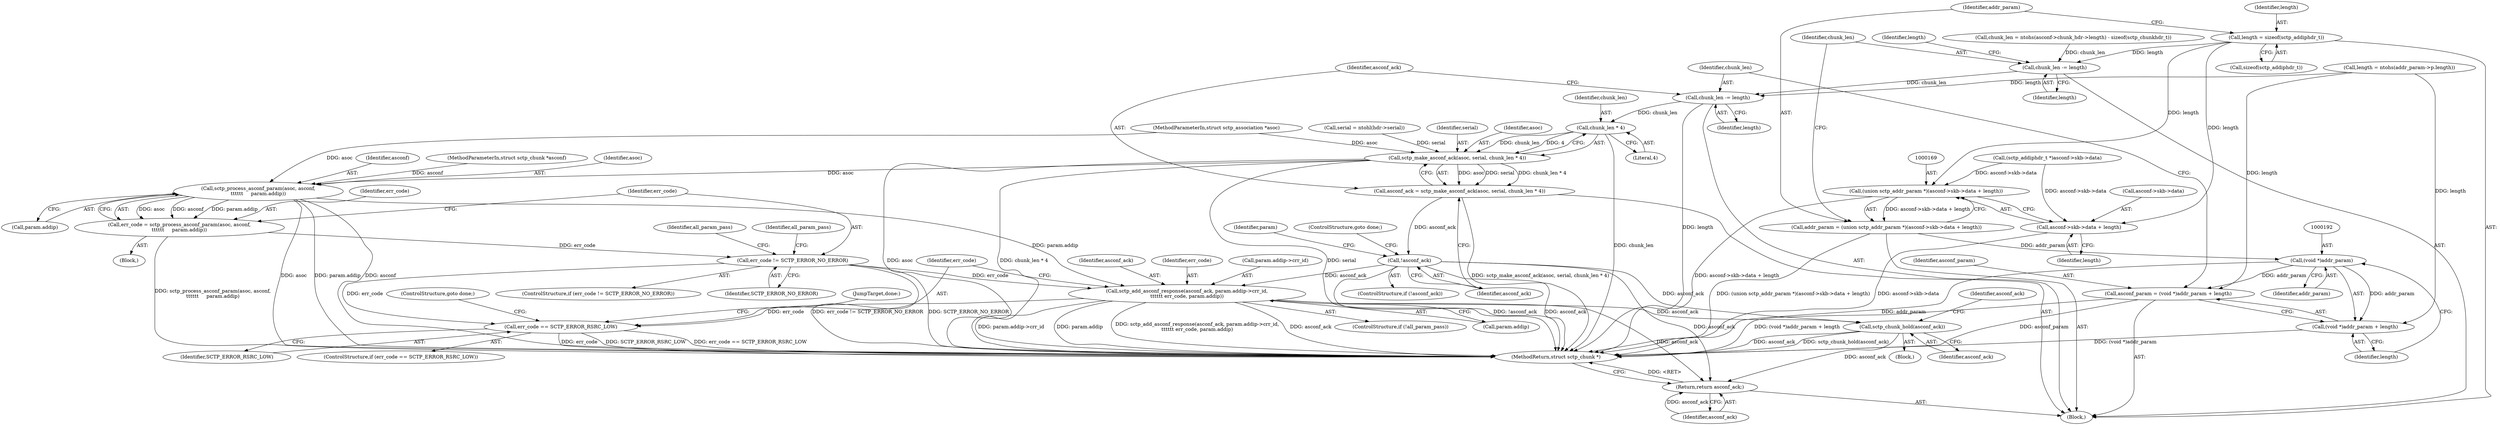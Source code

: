 digraph "0_linux_9de7922bc709eee2f609cd01d98aaedc4cf5ea74@API" {
"1000162" [label="(Call,length = sizeof(sctp_addiphdr_t))"];
"1000168" [label="(Call,(union sctp_addr_param *)(asconf->skb->data + length))"];
"1000166" [label="(Call,addr_param = (union sctp_addr_param *)(asconf->skb->data + length))"];
"1000191" [label="(Call,(void *)addr_param)"];
"1000188" [label="(Call,asconf_param = (void *)addr_param + length)"];
"1000190" [label="(Call,(void *)addr_param + length)"];
"1000170" [label="(Call,asconf->skb->data + length)"];
"1000177" [label="(Call,chunk_len -= length)"];
"1000195" [label="(Call,chunk_len -= length)"];
"1000203" [label="(Call,chunk_len * 4)"];
"1000200" [label="(Call,sctp_make_asconf_ack(asoc, serial, chunk_len * 4))"];
"1000198" [label="(Call,asconf_ack = sctp_make_asconf_ack(asoc, serial, chunk_len * 4))"];
"1000207" [label="(Call,!asconf_ack)"];
"1000246" [label="(Call,sctp_add_asconf_response(asconf_ack, param.addip->crr_id,\n\t\t\t\t\t\t err_code, param.addip))"];
"1000258" [label="(Call,err_code == SCTP_ERROR_RSRC_LOW)"];
"1000272" [label="(Call,sctp_chunk_hold(asconf_ack))"];
"1000283" [label="(Return,return asconf_ack;)"];
"1000230" [label="(Call,sctp_process_asconf_param(asoc, asconf,\n\t\t\t\t\t\t     param.addip))"];
"1000228" [label="(Call,err_code = sctp_process_asconf_param(asoc, asconf,\n\t\t\t\t\t\t     param.addip))"];
"1000237" [label="(Call,err_code != SCTP_ERROR_NO_ERROR)"];
"1000109" [label="(MethodParameterIn,struct sctp_association *asoc)"];
"1000236" [label="(ControlStructure,if (err_code != SCTP_ERROR_NO_ERROR))"];
"1000180" [label="(Call,length = ntohs(addr_param->p.length))"];
"1000230" [label="(Call,sctp_process_asconf_param(asoc, asconf,\n\t\t\t\t\t\t     param.addip))"];
"1000162" [label="(Call,length = sizeof(sctp_addiphdr_t))"];
"1000208" [label="(Identifier,asconf_ack)"];
"1000181" [label="(Identifier,length)"];
"1000205" [label="(Literal,4)"];
"1000176" [label="(Identifier,length)"];
"1000206" [label="(ControlStructure,if (!asconf_ack))"];
"1000136" [label="(Call,chunk_len = ntohs(asconf->chunk_hdr->length) - sizeof(sctp_chunkhdr_t))"];
"1000191" [label="(Call,(void *)addr_param)"];
"1000166" [label="(Call,addr_param = (union sctp_addr_param *)(asconf->skb->data + length))"];
"1000216" [label="(Identifier,param)"];
"1000177" [label="(Call,chunk_len -= length)"];
"1000247" [label="(Identifier,asconf_ack)"];
"1000233" [label="(Call,param.addip)"];
"1000194" [label="(Identifier,length)"];
"1000246" [label="(Call,sctp_add_asconf_response(asconf_ack, param.addip->crr_id,\n\t\t\t\t\t\t err_code, param.addip))"];
"1000254" [label="(Call,param.addip)"];
"1000285" [label="(MethodReturn,struct sctp_chunk *)"];
"1000253" [label="(Identifier,err_code)"];
"1000110" [label="(MethodParameterIn,struct sctp_chunk *asconf)"];
"1000190" [label="(Call,(void *)addr_param + length)"];
"1000228" [label="(Call,err_code = sctp_process_asconf_param(asoc, asconf,\n\t\t\t\t\t\t     param.addip))"];
"1000241" [label="(Identifier,all_param_pass)"];
"1000260" [label="(Identifier,SCTP_ERROR_RSRC_LOW)"];
"1000248" [label="(Call,param.addip->crr_id)"];
"1000271" [label="(Block,)"];
"1000258" [label="(Call,err_code == SCTP_ERROR_RSRC_LOW)"];
"1000111" [label="(Block,)"];
"1000231" [label="(Identifier,asoc)"];
"1000210" [label="(Block,)"];
"1000204" [label="(Identifier,chunk_len)"];
"1000203" [label="(Call,chunk_len * 4)"];
"1000245" [label="(Identifier,all_param_pass)"];
"1000273" [label="(Identifier,asconf_ack)"];
"1000243" [label="(ControlStructure,if (!all_param_pass))"];
"1000171" [label="(Call,asconf->skb->data)"];
"1000193" [label="(Identifier,addr_param)"];
"1000284" [label="(Identifier,asconf_ack)"];
"1000156" [label="(Call,serial = ntohl(hdr->serial))"];
"1000257" [label="(ControlStructure,if (err_code == SCTP_ERROR_RSRC_LOW))"];
"1000200" [label="(Call,sctp_make_asconf_ack(asoc, serial, chunk_len * 4))"];
"1000229" [label="(Identifier,err_code)"];
"1000197" [label="(Identifier,length)"];
"1000209" [label="(ControlStructure,goto done;)"];
"1000189" [label="(Identifier,asconf_param)"];
"1000207" [label="(Call,!asconf_ack)"];
"1000167" [label="(Identifier,addr_param)"];
"1000179" [label="(Identifier,length)"];
"1000198" [label="(Call,asconf_ack = sctp_make_asconf_ack(asoc, serial, chunk_len * 4))"];
"1000195" [label="(Call,chunk_len -= length)"];
"1000262" [label="(JumpTarget,done:)"];
"1000277" [label="(Identifier,asconf_ack)"];
"1000239" [label="(Identifier,SCTP_ERROR_NO_ERROR)"];
"1000272" [label="(Call,sctp_chunk_hold(asconf_ack))"];
"1000238" [label="(Identifier,err_code)"];
"1000170" [label="(Call,asconf->skb->data + length)"];
"1000178" [label="(Identifier,chunk_len)"];
"1000199" [label="(Identifier,asconf_ack)"];
"1000149" [label="(Call,(sctp_addiphdr_t *)asconf->skb->data)"];
"1000196" [label="(Identifier,chunk_len)"];
"1000232" [label="(Identifier,asconf)"];
"1000283" [label="(Return,return asconf_ack;)"];
"1000237" [label="(Call,err_code != SCTP_ERROR_NO_ERROR)"];
"1000168" [label="(Call,(union sctp_addr_param *)(asconf->skb->data + length))"];
"1000202" [label="(Identifier,serial)"];
"1000259" [label="(Identifier,err_code)"];
"1000188" [label="(Call,asconf_param = (void *)addr_param + length)"];
"1000201" [label="(Identifier,asoc)"];
"1000163" [label="(Identifier,length)"];
"1000164" [label="(Call,sizeof(sctp_addiphdr_t))"];
"1000261" [label="(ControlStructure,goto done;)"];
"1000162" -> "1000111"  [label="AST: "];
"1000162" -> "1000164"  [label="CFG: "];
"1000163" -> "1000162"  [label="AST: "];
"1000164" -> "1000162"  [label="AST: "];
"1000167" -> "1000162"  [label="CFG: "];
"1000162" -> "1000168"  [label="DDG: length"];
"1000162" -> "1000170"  [label="DDG: length"];
"1000162" -> "1000177"  [label="DDG: length"];
"1000168" -> "1000166"  [label="AST: "];
"1000168" -> "1000170"  [label="CFG: "];
"1000169" -> "1000168"  [label="AST: "];
"1000170" -> "1000168"  [label="AST: "];
"1000166" -> "1000168"  [label="CFG: "];
"1000168" -> "1000285"  [label="DDG: asconf->skb->data + length"];
"1000168" -> "1000166"  [label="DDG: asconf->skb->data + length"];
"1000149" -> "1000168"  [label="DDG: asconf->skb->data"];
"1000166" -> "1000111"  [label="AST: "];
"1000167" -> "1000166"  [label="AST: "];
"1000178" -> "1000166"  [label="CFG: "];
"1000166" -> "1000285"  [label="DDG: (union sctp_addr_param *)(asconf->skb->data + length)"];
"1000166" -> "1000191"  [label="DDG: addr_param"];
"1000191" -> "1000190"  [label="AST: "];
"1000191" -> "1000193"  [label="CFG: "];
"1000192" -> "1000191"  [label="AST: "];
"1000193" -> "1000191"  [label="AST: "];
"1000194" -> "1000191"  [label="CFG: "];
"1000191" -> "1000285"  [label="DDG: addr_param"];
"1000191" -> "1000188"  [label="DDG: addr_param"];
"1000191" -> "1000190"  [label="DDG: addr_param"];
"1000188" -> "1000111"  [label="AST: "];
"1000188" -> "1000190"  [label="CFG: "];
"1000189" -> "1000188"  [label="AST: "];
"1000190" -> "1000188"  [label="AST: "];
"1000196" -> "1000188"  [label="CFG: "];
"1000188" -> "1000285"  [label="DDG: (void *)addr_param + length"];
"1000188" -> "1000285"  [label="DDG: asconf_param"];
"1000180" -> "1000188"  [label="DDG: length"];
"1000190" -> "1000194"  [label="CFG: "];
"1000194" -> "1000190"  [label="AST: "];
"1000190" -> "1000285"  [label="DDG: (void *)addr_param"];
"1000180" -> "1000190"  [label="DDG: length"];
"1000170" -> "1000176"  [label="CFG: "];
"1000171" -> "1000170"  [label="AST: "];
"1000176" -> "1000170"  [label="AST: "];
"1000170" -> "1000285"  [label="DDG: asconf->skb->data"];
"1000149" -> "1000170"  [label="DDG: asconf->skb->data"];
"1000177" -> "1000111"  [label="AST: "];
"1000177" -> "1000179"  [label="CFG: "];
"1000178" -> "1000177"  [label="AST: "];
"1000179" -> "1000177"  [label="AST: "];
"1000181" -> "1000177"  [label="CFG: "];
"1000136" -> "1000177"  [label="DDG: chunk_len"];
"1000177" -> "1000195"  [label="DDG: chunk_len"];
"1000195" -> "1000111"  [label="AST: "];
"1000195" -> "1000197"  [label="CFG: "];
"1000196" -> "1000195"  [label="AST: "];
"1000197" -> "1000195"  [label="AST: "];
"1000199" -> "1000195"  [label="CFG: "];
"1000195" -> "1000285"  [label="DDG: length"];
"1000180" -> "1000195"  [label="DDG: length"];
"1000195" -> "1000203"  [label="DDG: chunk_len"];
"1000203" -> "1000200"  [label="AST: "];
"1000203" -> "1000205"  [label="CFG: "];
"1000204" -> "1000203"  [label="AST: "];
"1000205" -> "1000203"  [label="AST: "];
"1000200" -> "1000203"  [label="CFG: "];
"1000203" -> "1000285"  [label="DDG: chunk_len"];
"1000203" -> "1000200"  [label="DDG: chunk_len"];
"1000203" -> "1000200"  [label="DDG: 4"];
"1000200" -> "1000198"  [label="AST: "];
"1000201" -> "1000200"  [label="AST: "];
"1000202" -> "1000200"  [label="AST: "];
"1000198" -> "1000200"  [label="CFG: "];
"1000200" -> "1000285"  [label="DDG: asoc"];
"1000200" -> "1000285"  [label="DDG: chunk_len * 4"];
"1000200" -> "1000285"  [label="DDG: serial"];
"1000200" -> "1000198"  [label="DDG: asoc"];
"1000200" -> "1000198"  [label="DDG: serial"];
"1000200" -> "1000198"  [label="DDG: chunk_len * 4"];
"1000109" -> "1000200"  [label="DDG: asoc"];
"1000156" -> "1000200"  [label="DDG: serial"];
"1000200" -> "1000230"  [label="DDG: asoc"];
"1000198" -> "1000111"  [label="AST: "];
"1000199" -> "1000198"  [label="AST: "];
"1000208" -> "1000198"  [label="CFG: "];
"1000198" -> "1000285"  [label="DDG: sctp_make_asconf_ack(asoc, serial, chunk_len * 4)"];
"1000198" -> "1000207"  [label="DDG: asconf_ack"];
"1000207" -> "1000206"  [label="AST: "];
"1000207" -> "1000208"  [label="CFG: "];
"1000208" -> "1000207"  [label="AST: "];
"1000209" -> "1000207"  [label="CFG: "];
"1000216" -> "1000207"  [label="CFG: "];
"1000207" -> "1000285"  [label="DDG: !asconf_ack"];
"1000207" -> "1000285"  [label="DDG: asconf_ack"];
"1000207" -> "1000246"  [label="DDG: asconf_ack"];
"1000207" -> "1000272"  [label="DDG: asconf_ack"];
"1000207" -> "1000283"  [label="DDG: asconf_ack"];
"1000246" -> "1000243"  [label="AST: "];
"1000246" -> "1000254"  [label="CFG: "];
"1000247" -> "1000246"  [label="AST: "];
"1000248" -> "1000246"  [label="AST: "];
"1000253" -> "1000246"  [label="AST: "];
"1000254" -> "1000246"  [label="AST: "];
"1000259" -> "1000246"  [label="CFG: "];
"1000246" -> "1000285"  [label="DDG: param.addip->crr_id"];
"1000246" -> "1000285"  [label="DDG: param.addip"];
"1000246" -> "1000285"  [label="DDG: sctp_add_asconf_response(asconf_ack, param.addip->crr_id,\n\t\t\t\t\t\t err_code, param.addip)"];
"1000246" -> "1000285"  [label="DDG: asconf_ack"];
"1000237" -> "1000246"  [label="DDG: err_code"];
"1000230" -> "1000246"  [label="DDG: param.addip"];
"1000246" -> "1000258"  [label="DDG: err_code"];
"1000246" -> "1000272"  [label="DDG: asconf_ack"];
"1000246" -> "1000283"  [label="DDG: asconf_ack"];
"1000258" -> "1000257"  [label="AST: "];
"1000258" -> "1000260"  [label="CFG: "];
"1000259" -> "1000258"  [label="AST: "];
"1000260" -> "1000258"  [label="AST: "];
"1000261" -> "1000258"  [label="CFG: "];
"1000262" -> "1000258"  [label="CFG: "];
"1000258" -> "1000285"  [label="DDG: err_code"];
"1000258" -> "1000285"  [label="DDG: SCTP_ERROR_RSRC_LOW"];
"1000258" -> "1000285"  [label="DDG: err_code == SCTP_ERROR_RSRC_LOW"];
"1000237" -> "1000258"  [label="DDG: err_code"];
"1000272" -> "1000271"  [label="AST: "];
"1000272" -> "1000273"  [label="CFG: "];
"1000273" -> "1000272"  [label="AST: "];
"1000277" -> "1000272"  [label="CFG: "];
"1000272" -> "1000285"  [label="DDG: asconf_ack"];
"1000272" -> "1000285"  [label="DDG: sctp_chunk_hold(asconf_ack)"];
"1000272" -> "1000283"  [label="DDG: asconf_ack"];
"1000283" -> "1000111"  [label="AST: "];
"1000283" -> "1000284"  [label="CFG: "];
"1000284" -> "1000283"  [label="AST: "];
"1000285" -> "1000283"  [label="CFG: "];
"1000283" -> "1000285"  [label="DDG: <RET>"];
"1000284" -> "1000283"  [label="DDG: asconf_ack"];
"1000230" -> "1000228"  [label="AST: "];
"1000230" -> "1000233"  [label="CFG: "];
"1000231" -> "1000230"  [label="AST: "];
"1000232" -> "1000230"  [label="AST: "];
"1000233" -> "1000230"  [label="AST: "];
"1000228" -> "1000230"  [label="CFG: "];
"1000230" -> "1000285"  [label="DDG: asoc"];
"1000230" -> "1000285"  [label="DDG: param.addip"];
"1000230" -> "1000285"  [label="DDG: asconf"];
"1000230" -> "1000228"  [label="DDG: asoc"];
"1000230" -> "1000228"  [label="DDG: asconf"];
"1000230" -> "1000228"  [label="DDG: param.addip"];
"1000109" -> "1000230"  [label="DDG: asoc"];
"1000110" -> "1000230"  [label="DDG: asconf"];
"1000228" -> "1000210"  [label="AST: "];
"1000229" -> "1000228"  [label="AST: "];
"1000238" -> "1000228"  [label="CFG: "];
"1000228" -> "1000285"  [label="DDG: sctp_process_asconf_param(asoc, asconf,\n\t\t\t\t\t\t     param.addip)"];
"1000228" -> "1000237"  [label="DDG: err_code"];
"1000237" -> "1000236"  [label="AST: "];
"1000237" -> "1000239"  [label="CFG: "];
"1000238" -> "1000237"  [label="AST: "];
"1000239" -> "1000237"  [label="AST: "];
"1000241" -> "1000237"  [label="CFG: "];
"1000245" -> "1000237"  [label="CFG: "];
"1000237" -> "1000285"  [label="DDG: err_code != SCTP_ERROR_NO_ERROR"];
"1000237" -> "1000285"  [label="DDG: SCTP_ERROR_NO_ERROR"];
}
